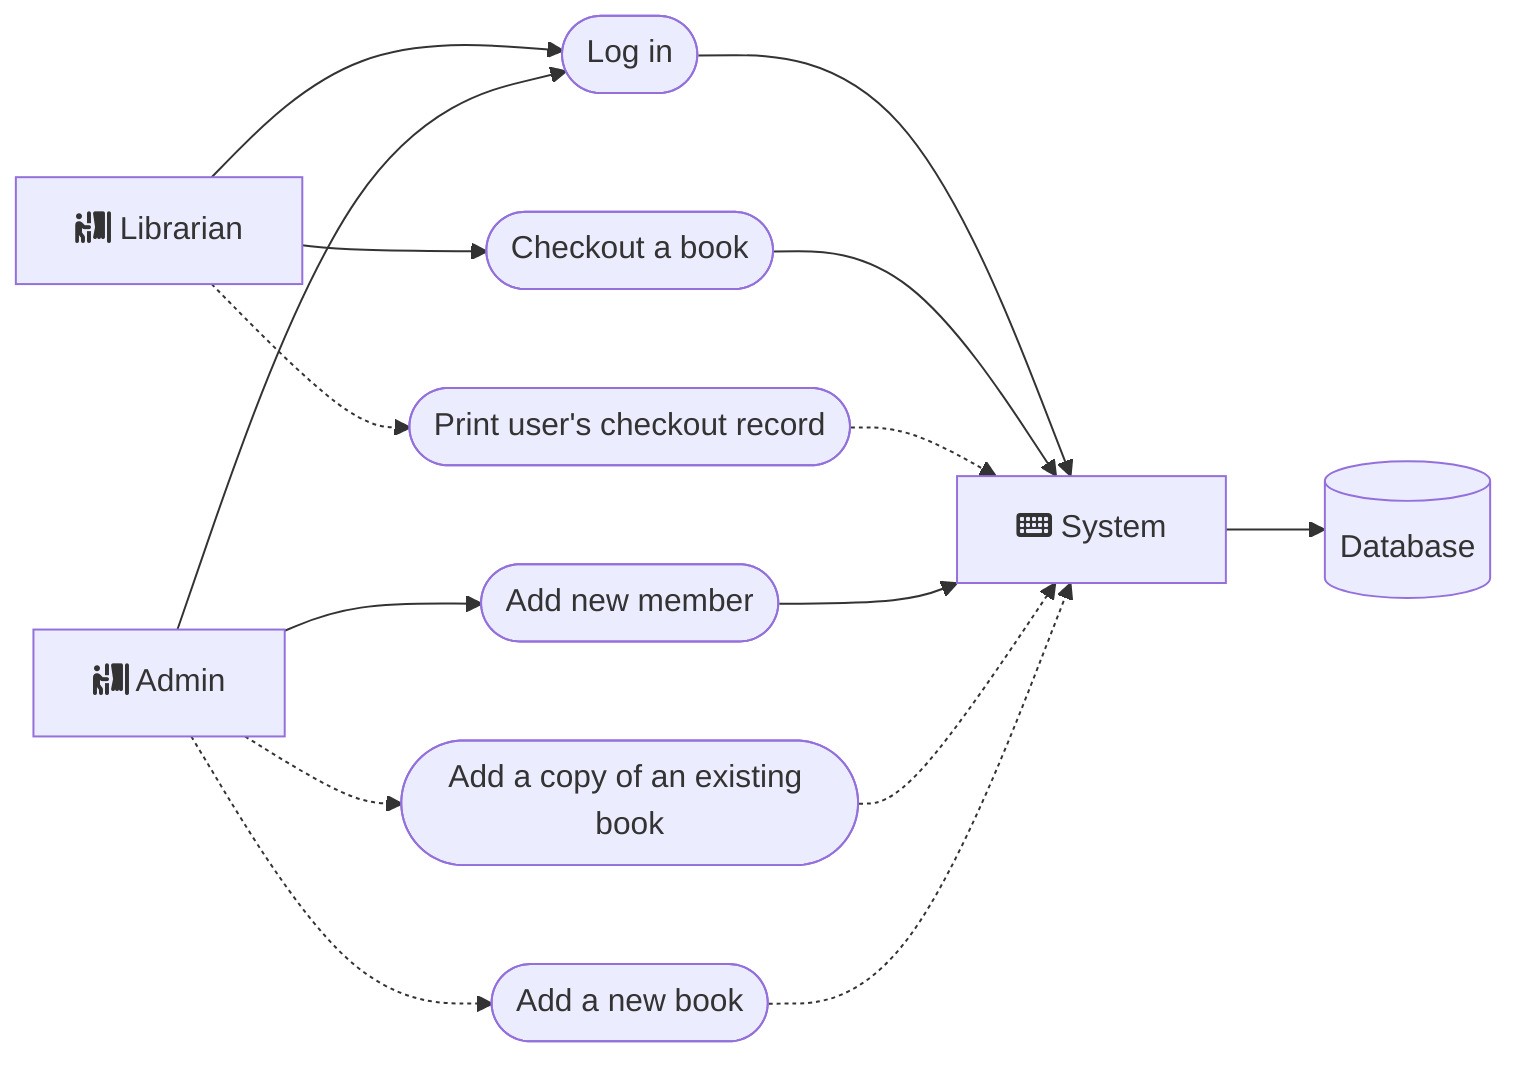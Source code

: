 flowchart LR
    L["fa:fa-person-booth" Librarian] --> Login(["Log in"]) --> S["fa:fa-keyboard" System]
    L --> Checkout(["Checkout a book"]) --> S
    L -.-> Print(["Print user's checkout record"]) -.-> S

    A["fa:fa-person-booth" Admin] --> Login
    A --> AddNew(["Add new member"]) --> S
    A -.-> Copy(["Add a copy of an existing book"]) -.-> S
    A -.-> Add(["Add a new book"]) -.-> S
    
    S --> DB[(Database)]
